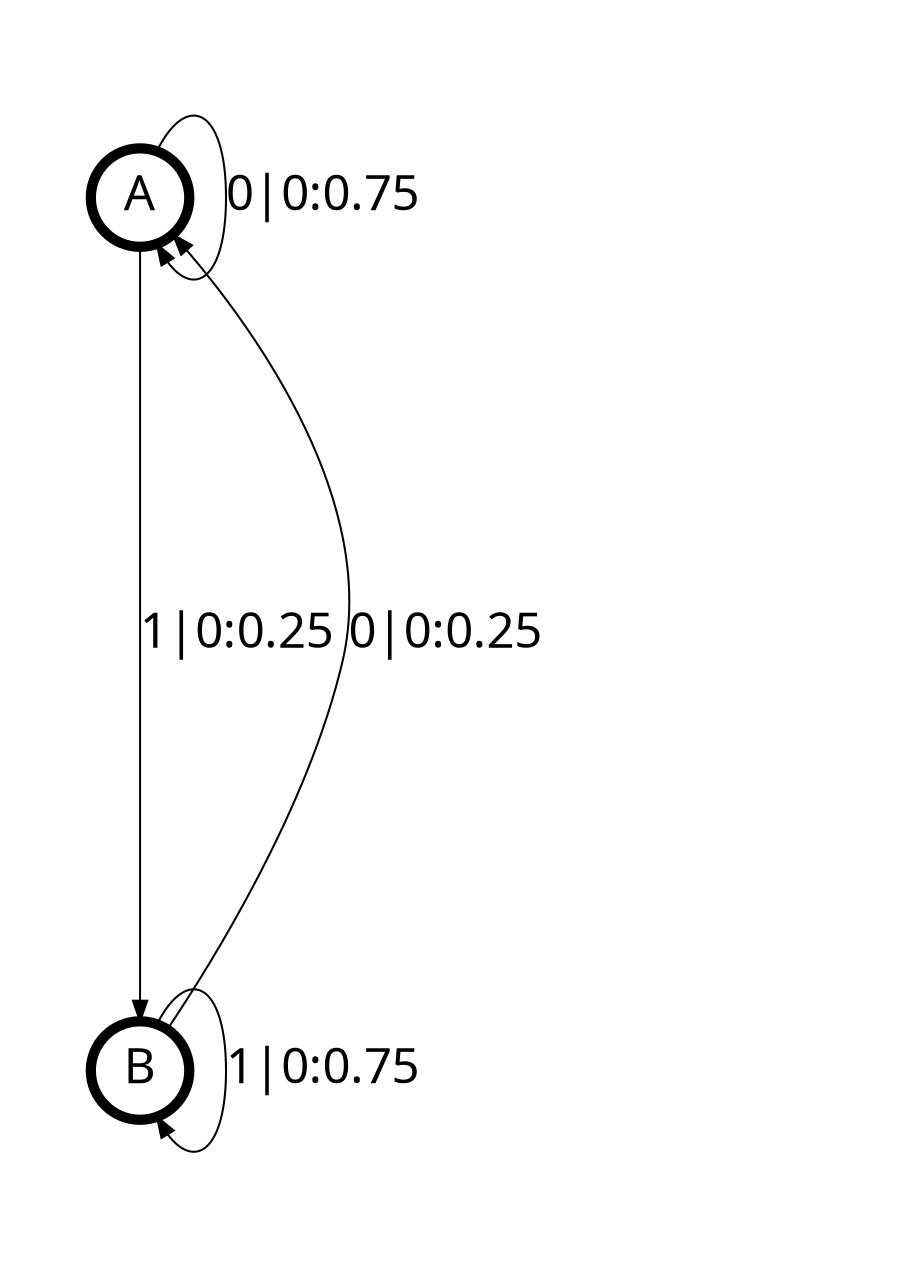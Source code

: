 digraph  {
size = "6,8.5";
ratio = "fill";
node
[shape = circle];
node [fontsize = 24];
node [penwidth = 5];
edge [fontsize = 24];
node [fontname = "CMU Serif Roman"];
graph [fontname = "CMU Serif Roman"];
edge [fontname = "CMU Serif Roman"];
A -> A [label = "0|0:0.75\l"];
A -> B [label = "1|0:0.25\l"];
B -> A [label = "0|0:0.25\l"];
B -> B [label = "1|0:0.75\l"];
}